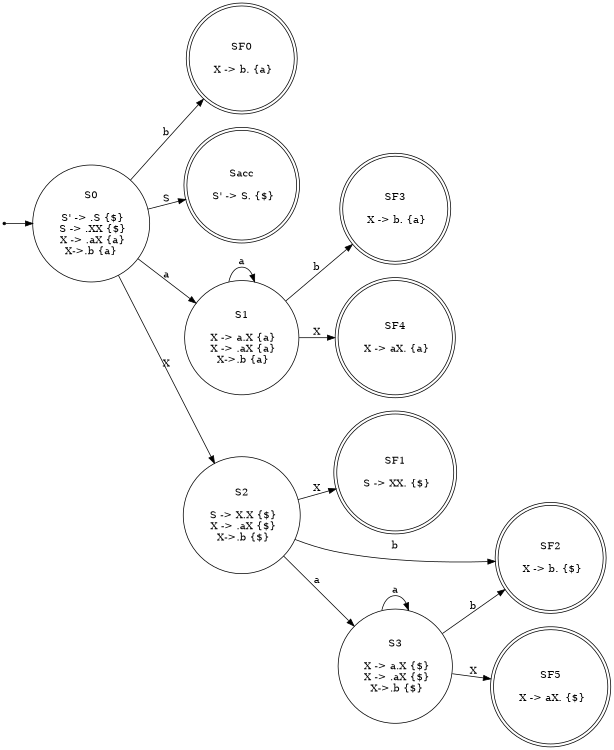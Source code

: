 digraph automata_7 {
    rankdir=LR;
    size="8,5"

    node [shape = doublecircle]; SF0, SF1, SF2, SF3, SF4, SF5, Sacc;
    node [shape = point ]; init
    node [shape = circle];

    S0 [label="S0\n\n S' -> .S {$}\n S -> .XX {$}\n X -> .aX {a}\n X->.b {a} "];
    Sacc [label="Sacc\n\n S' -> S. {$}"];
    SF0 [label="SF0\n\n X -> b. {a}"];
    S1 [label="S1\n\n X -> a.X {a}\n X -> .aX {a}\n X->.b {a}"];
    S2 [label="S2\n\n S -> X.X {$}\n X -> .aX {$}\n X->.b {$}"];
    SF1 [label="SF1\n\n S -> XX. {$}"];
    S3 [label="S3\n\n X -> a.X {$}\n X -> .aX {$}\n X->.b {$}"];
    SF2 [label="SF2\n\n X -> b. {$}"];
    SF3 [label="SF3\n\n X -> b. {a}"];
    SF4 [label="SF4\n\n X -> aX. {a}"];
    SF5 [label="SF5\n\n X -> aX. {$}"];



    init -> S0;
    S0 -> Sacc [label = S];
    S0 -> SF0 [label = b];
    S0 -> S1 [label = a];
    S0 -> S2 [label = X];
    S2 -> SF1 [label = X];
    S2 -> S3 [label = a];
    S3 -> S3 [label = a];
    S2 -> SF2 [label = b];
    S1 -> SF3 [label = b];
    S3 -> SF2 [label = b];
    S1 -> SF4 [label = X];
    S3 -> SF5 [label = X];
    S1 -> S1  [label = a];

}